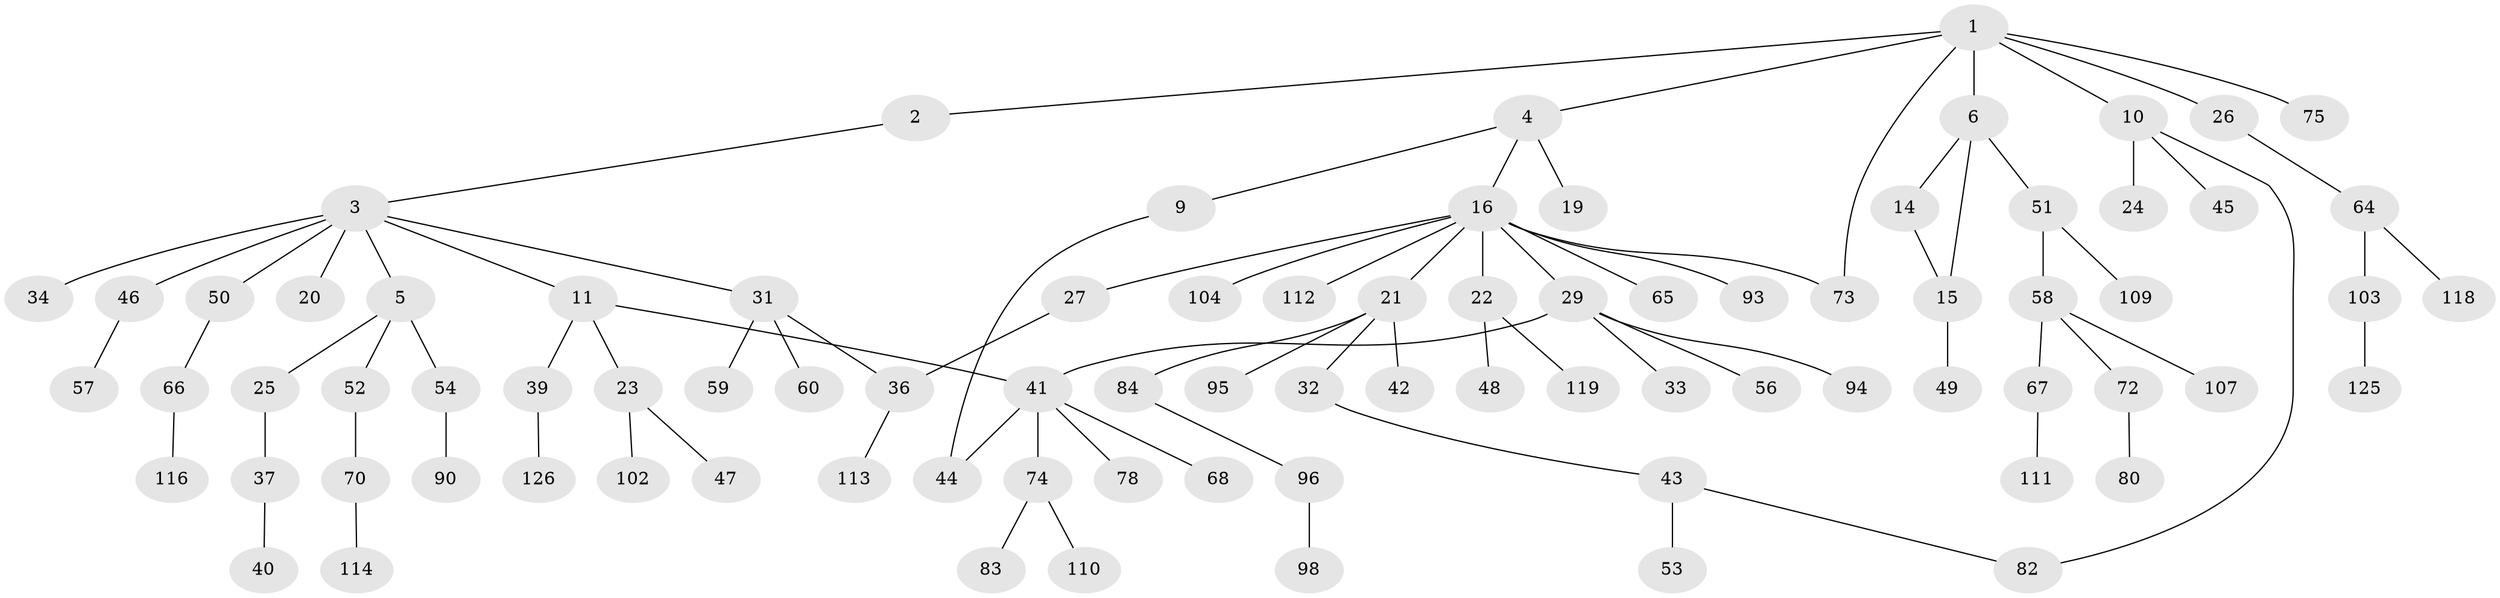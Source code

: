 // Generated by graph-tools (version 1.1) at 2025/51/02/27/25 19:51:39]
// undirected, 85 vertices, 90 edges
graph export_dot {
graph [start="1"]
  node [color=gray90,style=filled];
  1 [super="+115"];
  2 [super="+13"];
  3 [super="+8"];
  4 [super="+7"];
  5 [super="+97"];
  6 [super="+18"];
  9 [super="+30"];
  10 [super="+12"];
  11 [super="+17"];
  14;
  15;
  16 [super="+38"];
  19 [super="+87"];
  20 [super="+120"];
  21 [super="+63"];
  22 [super="+28"];
  23 [super="+101"];
  24 [super="+117"];
  25 [super="+81"];
  26;
  27 [super="+69"];
  29 [super="+71"];
  31 [super="+35"];
  32;
  33;
  34;
  36;
  37 [super="+85"];
  39 [super="+55"];
  40;
  41 [super="+86"];
  42;
  43 [super="+76"];
  44 [super="+89"];
  45;
  46;
  47;
  48;
  49;
  50;
  51;
  52;
  53;
  54;
  56;
  57 [super="+62"];
  58 [super="+88"];
  59 [super="+61"];
  60;
  64 [super="+91"];
  65 [super="+77"];
  66 [super="+106"];
  67;
  68 [super="+122"];
  70 [super="+99"];
  72 [super="+79"];
  73 [super="+100"];
  74 [super="+92"];
  75;
  78 [super="+124"];
  80;
  82;
  83;
  84 [super="+108"];
  90;
  93;
  94 [super="+105"];
  95;
  96;
  98;
  102;
  103;
  104;
  107;
  109;
  110 [super="+123"];
  111;
  112;
  113;
  114 [super="+121"];
  116;
  118;
  119;
  125;
  126;
  1 -- 2;
  1 -- 4;
  1 -- 6;
  1 -- 10;
  1 -- 26;
  1 -- 75;
  1 -- 73;
  2 -- 3;
  3 -- 5;
  3 -- 11;
  3 -- 20;
  3 -- 31;
  3 -- 34;
  3 -- 46;
  3 -- 50;
  4 -- 16;
  4 -- 9;
  4 -- 19;
  5 -- 25;
  5 -- 52;
  5 -- 54;
  6 -- 14;
  6 -- 15;
  6 -- 51;
  9 -- 44;
  10 -- 82;
  10 -- 24;
  10 -- 45;
  11 -- 39;
  11 -- 41;
  11 -- 23;
  14 -- 15;
  15 -- 49;
  16 -- 21;
  16 -- 22;
  16 -- 27;
  16 -- 29;
  16 -- 65;
  16 -- 93;
  16 -- 73;
  16 -- 104;
  16 -- 112;
  21 -- 32;
  21 -- 42;
  21 -- 84;
  21 -- 95;
  22 -- 119;
  22 -- 48;
  23 -- 47;
  23 -- 102;
  25 -- 37;
  26 -- 64;
  27 -- 36;
  29 -- 33;
  29 -- 41;
  29 -- 56;
  29 -- 94;
  31 -- 36;
  31 -- 59;
  31 -- 60;
  32 -- 43;
  36 -- 113;
  37 -- 40;
  39 -- 126;
  41 -- 68;
  41 -- 74;
  41 -- 78;
  41 -- 44;
  43 -- 53;
  43 -- 82;
  46 -- 57;
  50 -- 66;
  51 -- 58;
  51 -- 109;
  52 -- 70;
  54 -- 90;
  58 -- 67;
  58 -- 72;
  58 -- 107;
  64 -- 118;
  64 -- 103;
  66 -- 116;
  67 -- 111;
  70 -- 114;
  72 -- 80;
  74 -- 83;
  74 -- 110;
  84 -- 96;
  96 -- 98;
  103 -- 125;
}
